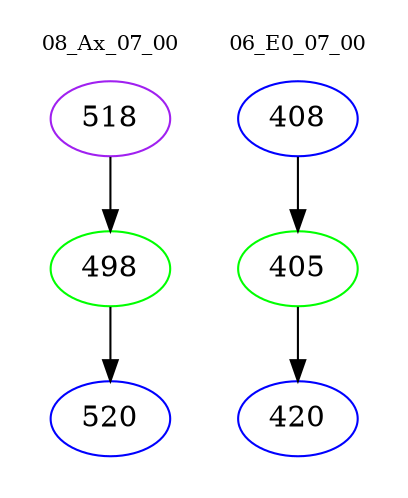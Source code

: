 digraph{
subgraph cluster_0 {
color = white
label = "08_Ax_07_00";
fontsize=10;
T0_518 [label="518", color="purple"]
T0_518 -> T0_498 [color="black"]
T0_498 [label="498", color="green"]
T0_498 -> T0_520 [color="black"]
T0_520 [label="520", color="blue"]
}
subgraph cluster_1 {
color = white
label = "06_E0_07_00";
fontsize=10;
T1_408 [label="408", color="blue"]
T1_408 -> T1_405 [color="black"]
T1_405 [label="405", color="green"]
T1_405 -> T1_420 [color="black"]
T1_420 [label="420", color="blue"]
}
}
